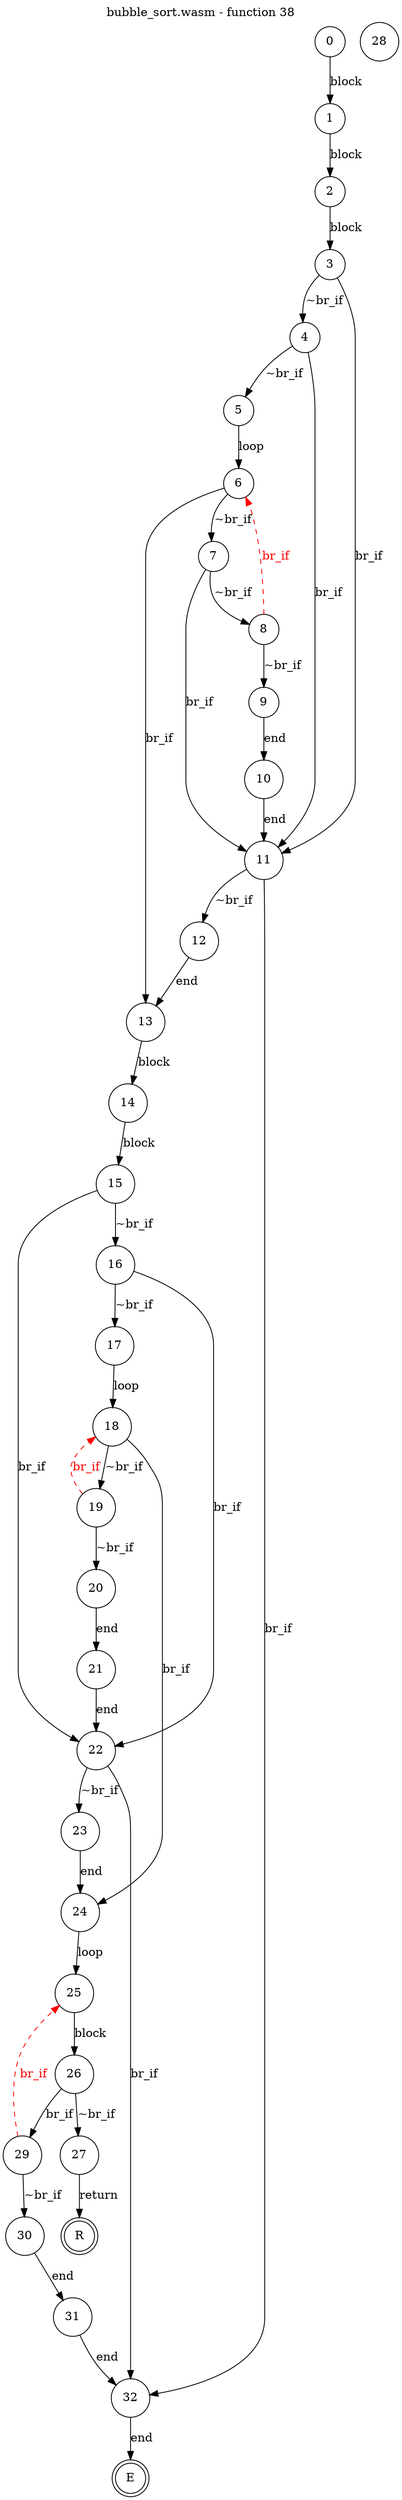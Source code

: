 digraph finite_state_machine {
    label = "bubble_sort.wasm - function 38"
    labelloc =  t
    labelfontsize = 16
    labelfontcolor = black
    labelfontname = "Helvetica"
    node [shape = doublecircle]; E R ;
node [shape=circle, fontcolor=black, style="", label="0"]0
node [shape=circle, fontcolor=black, style="", label="1"]1
node [shape=circle, fontcolor=black, style="", label="2"]2
node [shape=circle, fontcolor=black, style="", label="3"]3
node [shape=circle, fontcolor=black, style="", label="4"]4
node [shape=circle, fontcolor=black, style="", label="5"]5
node [shape=circle, fontcolor=black, style="", label="6"]6
node [shape=circle, fontcolor=black, style="", label="7"]7
node [shape=circle, fontcolor=black, style="", label="8"]8
node [shape=circle, fontcolor=black, style="", label="9"]9
node [shape=circle, fontcolor=black, style="", label="10"]10
node [shape=circle, fontcolor=black, style="", label="11"]11
node [shape=circle, fontcolor=black, style="", label="12"]12
node [shape=circle, fontcolor=black, style="", label="13"]13
node [shape=circle, fontcolor=black, style="", label="14"]14
node [shape=circle, fontcolor=black, style="", label="15"]15
node [shape=circle, fontcolor=black, style="", label="16"]16
node [shape=circle, fontcolor=black, style="", label="17"]17
node [shape=circle, fontcolor=black, style="", label="18"]18
node [shape=circle, fontcolor=black, style="", label="19"]19
node [shape=circle, fontcolor=black, style="", label="20"]20
node [shape=circle, fontcolor=black, style="", label="21"]21
node [shape=circle, fontcolor=black, style="", label="22"]22
node [shape=circle, fontcolor=black, style="", label="23"]23
node [shape=circle, fontcolor=black, style="", label="24"]24
node [shape=circle, fontcolor=black, style="", label="25"]25
node [shape=circle, fontcolor=black, style="", label="26"]26
node [shape=circle, fontcolor=black, style="", label="27"]27
node [shape=circle, fontcolor=black, style="", label="28"]28
node [shape=circle, fontcolor=black, style="", label="29"]29
node [shape=circle, fontcolor=black, style="", label="30"]30
node [shape=circle, fontcolor=black, style="", label="31"]31
node [shape=circle, fontcolor=black, style="", label="32"]32
node [shape=circle, fontcolor=black, style="", label="E"]E
node [shape=circle, fontcolor=black, style="", label="R"]R
    0 -> 1[label="block"];
    1 -> 2[label="block"];
    2 -> 3[label="block"];
    3 -> 4[label="~br_if"];
    3 -> 11[label="br_if"];
    4 -> 5[label="~br_if"];
    4 -> 11[label="br_if"];
    5 -> 6[label="loop"];
    6 -> 7[label="~br_if"];
    6 -> 13[label="br_if"];
    7 -> 8[label="~br_if"];
    7 -> 11[label="br_if"];
    8 -> 9[label="~br_if"];
    8 -> 6[style="dashed" color="red" fontcolor="red" label="br_if"];
    9 -> 10[label="end"];
    10 -> 11[label="end"];
    11 -> 12[label="~br_if"];
    11 -> 32[label="br_if"];
    12 -> 13[label="end"];
    13 -> 14[label="block"];
    14 -> 15[label="block"];
    15 -> 16[label="~br_if"];
    15 -> 22[label="br_if"];
    16 -> 17[label="~br_if"];
    16 -> 22[label="br_if"];
    17 -> 18[label="loop"];
    18 -> 19[label="~br_if"];
    18 -> 24[label="br_if"];
    19 -> 20[label="~br_if"];
    19 -> 18[style="dashed" color="red" fontcolor="red" label="br_if"];
    20 -> 21[label="end"];
    21 -> 22[label="end"];
    22 -> 23[label="~br_if"];
    22 -> 32[label="br_if"];
    23 -> 24[label="end"];
    24 -> 25[label="loop"];
    25 -> 26[label="block"];
    26 -> 27[label="~br_if"];
    26 -> 29[label="br_if"];
    27 -> R[label="return"];
    29 -> 30[label="~br_if"];
    29 -> 25[style="dashed" color="red" fontcolor="red" label="br_if"];
    30 -> 31[label="end"];
    31 -> 32[label="end"];
    32 -> E[label="end"];
}
